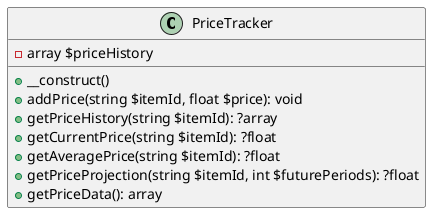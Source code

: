 @startuml

class PriceTracker {
    - array $priceHistory
    + __construct()
    + addPrice(string $itemId, float $price): void
    + getPriceHistory(string $itemId): ?array
    + getCurrentPrice(string $itemId): ?float
    + getAveragePrice(string $itemId): ?float
    + getPriceProjection(string $itemId, int $futurePeriods): ?float
    + getPriceData(): array
}

@enduml

